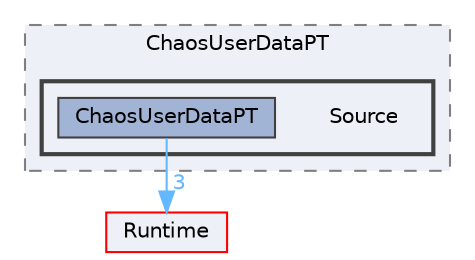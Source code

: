 digraph "Source"
{
 // INTERACTIVE_SVG=YES
 // LATEX_PDF_SIZE
  bgcolor="transparent";
  edge [fontname=Helvetica,fontsize=10,labelfontname=Helvetica,labelfontsize=10];
  node [fontname=Helvetica,fontsize=10,shape=box,height=0.2,width=0.4];
  compound=true
  subgraph clusterdir_9c4048ac1defd59781f1e278e2eb9b4f {
    graph [ bgcolor="#edf0f7", pencolor="grey50", label="ChaosUserDataPT", fontname=Helvetica,fontsize=10 style="filled,dashed", URL="dir_9c4048ac1defd59781f1e278e2eb9b4f.html",tooltip=""]
  subgraph clusterdir_a8c813bb08e4ae93cbc1b259f92485d5 {
    graph [ bgcolor="#edf0f7", pencolor="grey25", label="", fontname=Helvetica,fontsize=10 style="filled,bold", URL="dir_a8c813bb08e4ae93cbc1b259f92485d5.html",tooltip=""]
    dir_a8c813bb08e4ae93cbc1b259f92485d5 [shape=plaintext, label="Source"];
  dir_fbedc00a4f2e747f8a6e83aedf57c951 [label="ChaosUserDataPT", fillcolor="#a2b4d6", color="grey25", style="filled", URL="dir_fbedc00a4f2e747f8a6e83aedf57c951.html",tooltip=""];
  }
  }
  dir_7536b172fbd480bfd146a1b1acd6856b [label="Runtime", fillcolor="#edf0f7", color="red", style="filled", URL="dir_7536b172fbd480bfd146a1b1acd6856b.html",tooltip=""];
  dir_fbedc00a4f2e747f8a6e83aedf57c951->dir_7536b172fbd480bfd146a1b1acd6856b [headlabel="3", labeldistance=1.5 headhref="dir_000167_000984.html" href="dir_000167_000984.html" color="steelblue1" fontcolor="steelblue1"];
}
